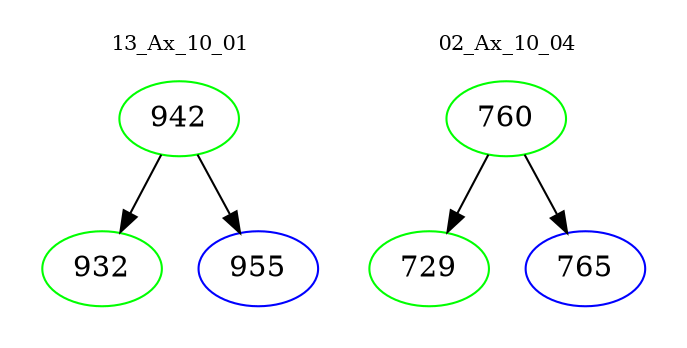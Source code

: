 digraph{
subgraph cluster_0 {
color = white
label = "13_Ax_10_01";
fontsize=10;
T0_942 [label="942", color="green"]
T0_942 -> T0_932 [color="black"]
T0_932 [label="932", color="green"]
T0_942 -> T0_955 [color="black"]
T0_955 [label="955", color="blue"]
}
subgraph cluster_1 {
color = white
label = "02_Ax_10_04";
fontsize=10;
T1_760 [label="760", color="green"]
T1_760 -> T1_729 [color="black"]
T1_729 [label="729", color="green"]
T1_760 -> T1_765 [color="black"]
T1_765 [label="765", color="blue"]
}
}
